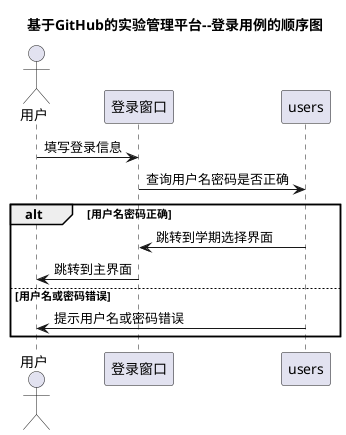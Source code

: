 @startuml
title 基于GitHub的实验管理平台--登录用例的顺序图
actor 用户
用户 -> 登录窗口: 填写登录信息
登录窗口 ->users:查询用户名密码是否正确
alt 用户名密码正确
    users->登录窗口:跳转到学期选择界面
    登录窗口->用户:跳转到主界面
else 用户名或密码错误
    users->用户:提示用户名或密码错误
end
@enduml